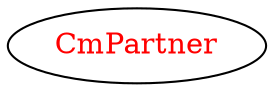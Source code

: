 digraph dependencyGraph {
 concentrate=true;
 ranksep="2.0";
 rankdir="LR"; 
 splines="ortho";
"CmPartner" [fontcolor="red"];
}